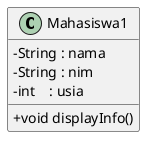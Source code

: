 @startuml = startuml

skinparam ClassAttributeIconSize 0

class Mahasiswa1{
    - String : nama 
    - String : nim 
    - int    : usia
   
    + void displayInfo()
    
}

@enduml 